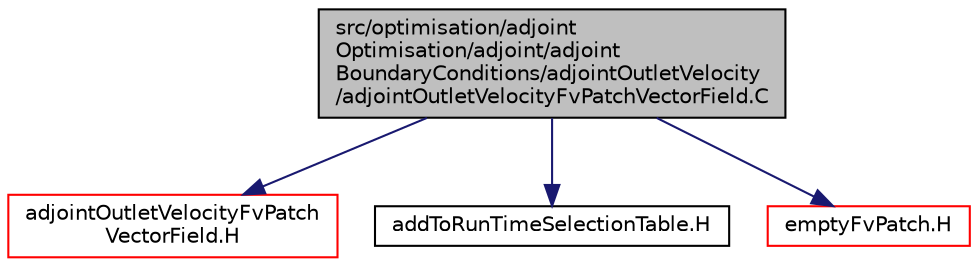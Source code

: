 digraph "src/optimisation/adjointOptimisation/adjoint/adjointBoundaryConditions/adjointOutletVelocity/adjointOutletVelocityFvPatchVectorField.C"
{
  bgcolor="transparent";
  edge [fontname="Helvetica",fontsize="10",labelfontname="Helvetica",labelfontsize="10"];
  node [fontname="Helvetica",fontsize="10",shape=record];
  Node1 [label="src/optimisation/adjoint\lOptimisation/adjoint/adjoint\lBoundaryConditions/adjointOutletVelocity\l/adjointOutletVelocityFvPatchVectorField.C",height=0.2,width=0.4,color="black", fillcolor="grey75", style="filled" fontcolor="black"];
  Node1 -> Node2 [color="midnightblue",fontsize="10",style="solid",fontname="Helvetica"];
  Node2 [label="adjointOutletVelocityFvPatch\lVectorField.H",height=0.2,width=0.4,color="red",URL="$src_2optimisation_2adjointOptimisation_2adjoint_2adjointBoundaryConditions_2adjointOutletVelocit4c29b3194ce283994215da38767f66b1.html"];
  Node1 -> Node3 [color="midnightblue",fontsize="10",style="solid",fontname="Helvetica"];
  Node3 [label="addToRunTimeSelectionTable.H",height=0.2,width=0.4,color="black",URL="$addToRunTimeSelectionTable_8H.html",tooltip="Macros for easy insertion into run-time selection tables. "];
  Node1 -> Node4 [color="midnightblue",fontsize="10",style="solid",fontname="Helvetica"];
  Node4 [label="emptyFvPatch.H",height=0.2,width=0.4,color="red",URL="$emptyFvPatch_8H.html"];
}
